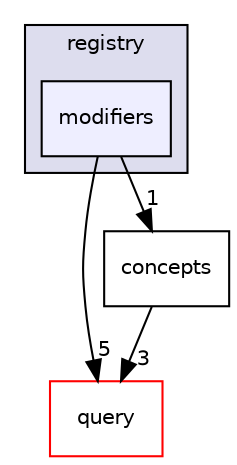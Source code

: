 digraph "src/ecstasy/registry/modifiers" {
  compound=true
  node [ fontsize="10", fontname="Helvetica"];
  edge [ labelfontsize="10", labelfontname="Helvetica"];
  subgraph clusterdir_27d9dd95bf0309eb27f3bb61fbabadeb {
    graph [ bgcolor="#ddddee", pencolor="black", label="registry" fontname="Helvetica", fontsize="10", URL="dir_27d9dd95bf0309eb27f3bb61fbabadeb.html"]
  dir_111081be33024a2569ed30c090db96c5 [shape=box, label="modifiers", style="filled", fillcolor="#eeeeff", pencolor="black", URL="dir_111081be33024a2569ed30c090db96c5.html"];
  }
  dir_5392b01d02c3d4d0985a94f633790057 [shape=box label="query" fillcolor="white" style="filled" color="red" URL="dir_5392b01d02c3d4d0985a94f633790057.html"];
  dir_ad0f2e67b9fd29470a4755844bab987a [shape=box label="concepts" URL="dir_ad0f2e67b9fd29470a4755844bab987a.html"];
  dir_111081be33024a2569ed30c090db96c5->dir_5392b01d02c3d4d0985a94f633790057 [headlabel="5", labeldistance=1.5 headhref="dir_000016_000011.html"];
  dir_111081be33024a2569ed30c090db96c5->dir_ad0f2e67b9fd29470a4755844bab987a [headlabel="1", labeldistance=1.5 headhref="dir_000016_000015.html"];
  dir_ad0f2e67b9fd29470a4755844bab987a->dir_5392b01d02c3d4d0985a94f633790057 [headlabel="3", labeldistance=1.5 headhref="dir_000015_000011.html"];
}
